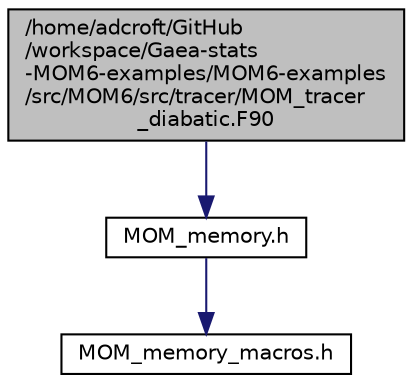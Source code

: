 digraph "/home/adcroft/GitHub/workspace/Gaea-stats-MOM6-examples/MOM6-examples/src/MOM6/src/tracer/MOM_tracer_diabatic.F90"
{
 // INTERACTIVE_SVG=YES
  edge [fontname="Helvetica",fontsize="10",labelfontname="Helvetica",labelfontsize="10"];
  node [fontname="Helvetica",fontsize="10",shape=record];
  Node0 [label="/home/adcroft/GitHub\l/workspace/Gaea-stats\l-MOM6-examples/MOM6-examples\l/src/MOM6/src/tracer/MOM_tracer\l_diabatic.F90",height=0.2,width=0.4,color="black", fillcolor="grey75", style="filled", fontcolor="black"];
  Node0 -> Node1 [color="midnightblue",fontsize="10",style="solid",fontname="Helvetica"];
  Node1 [label="MOM_memory.h",height=0.2,width=0.4,color="black", fillcolor="white", style="filled",URL="$MOM__memory_8h.html",tooltip="Compile-time memory settings. "];
  Node1 -> Node2 [color="midnightblue",fontsize="10",style="solid",fontname="Helvetica"];
  Node2 [label="MOM_memory_macros.h",height=0.2,width=0.4,color="black", fillcolor="white", style="filled",URL="$MOM__memory__macros_8h.html",tooltip="Memory macros. "];
}
